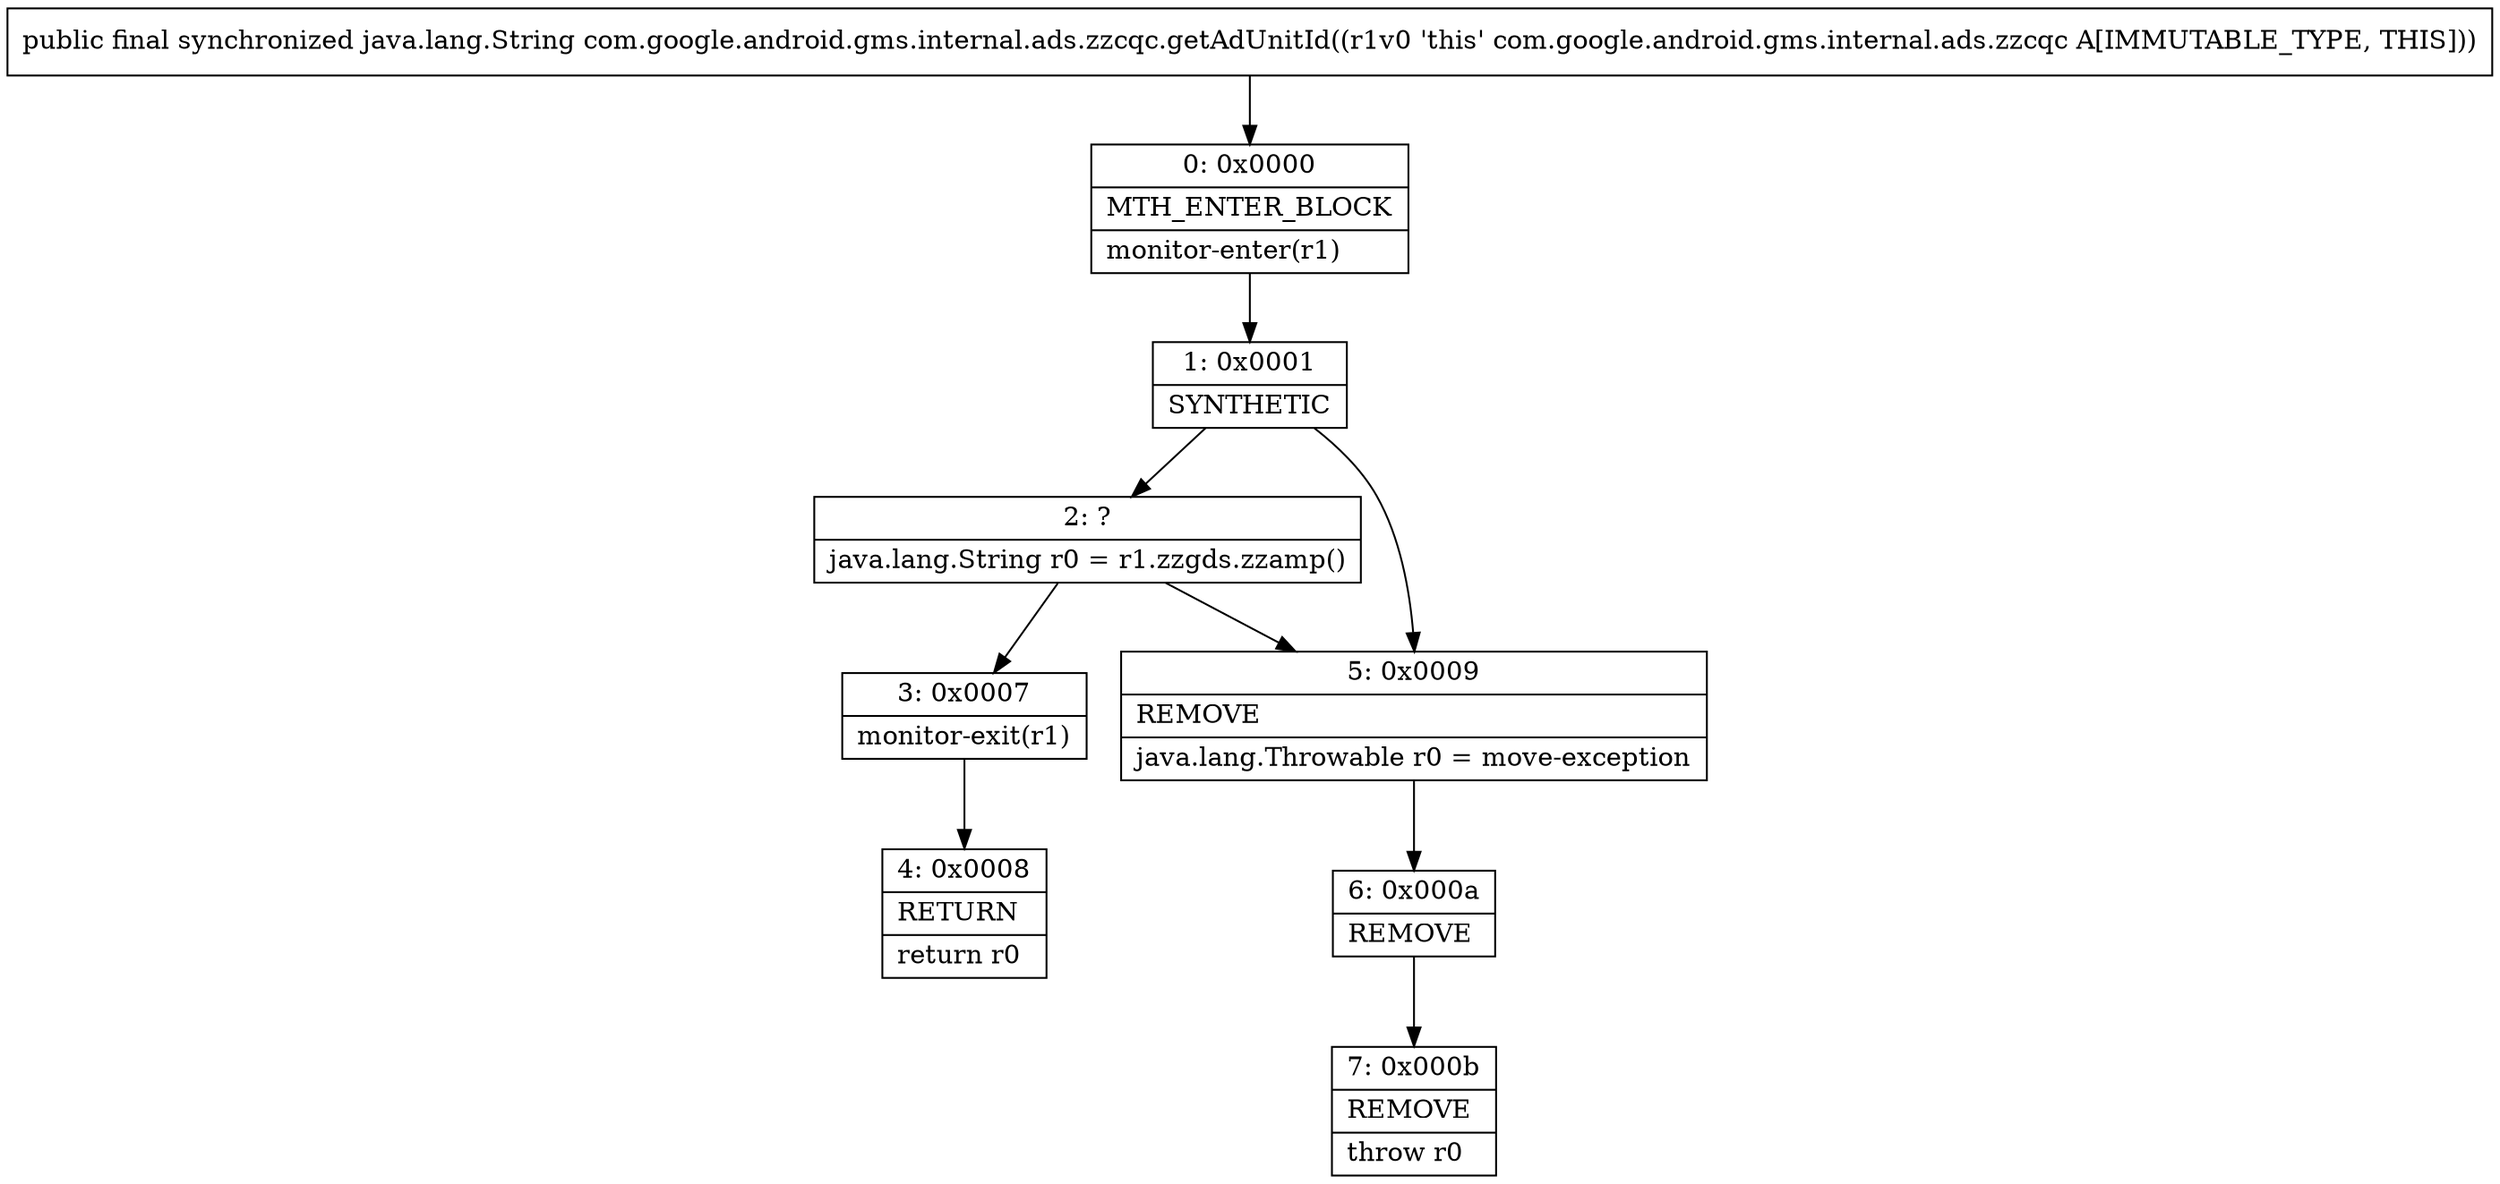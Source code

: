 digraph "CFG forcom.google.android.gms.internal.ads.zzcqc.getAdUnitId()Ljava\/lang\/String;" {
Node_0 [shape=record,label="{0\:\ 0x0000|MTH_ENTER_BLOCK\l|monitor\-enter(r1)\l}"];
Node_1 [shape=record,label="{1\:\ 0x0001|SYNTHETIC\l}"];
Node_2 [shape=record,label="{2\:\ ?|java.lang.String r0 = r1.zzgds.zzamp()\l}"];
Node_3 [shape=record,label="{3\:\ 0x0007|monitor\-exit(r1)\l}"];
Node_4 [shape=record,label="{4\:\ 0x0008|RETURN\l|return r0\l}"];
Node_5 [shape=record,label="{5\:\ 0x0009|REMOVE\l|java.lang.Throwable r0 = move\-exception\l}"];
Node_6 [shape=record,label="{6\:\ 0x000a|REMOVE\l}"];
Node_7 [shape=record,label="{7\:\ 0x000b|REMOVE\l|throw r0\l}"];
MethodNode[shape=record,label="{public final synchronized java.lang.String com.google.android.gms.internal.ads.zzcqc.getAdUnitId((r1v0 'this' com.google.android.gms.internal.ads.zzcqc A[IMMUTABLE_TYPE, THIS])) }"];
MethodNode -> Node_0;
Node_0 -> Node_1;
Node_1 -> Node_2;
Node_1 -> Node_5;
Node_2 -> Node_5;
Node_2 -> Node_3;
Node_3 -> Node_4;
Node_5 -> Node_6;
Node_6 -> Node_7;
}


